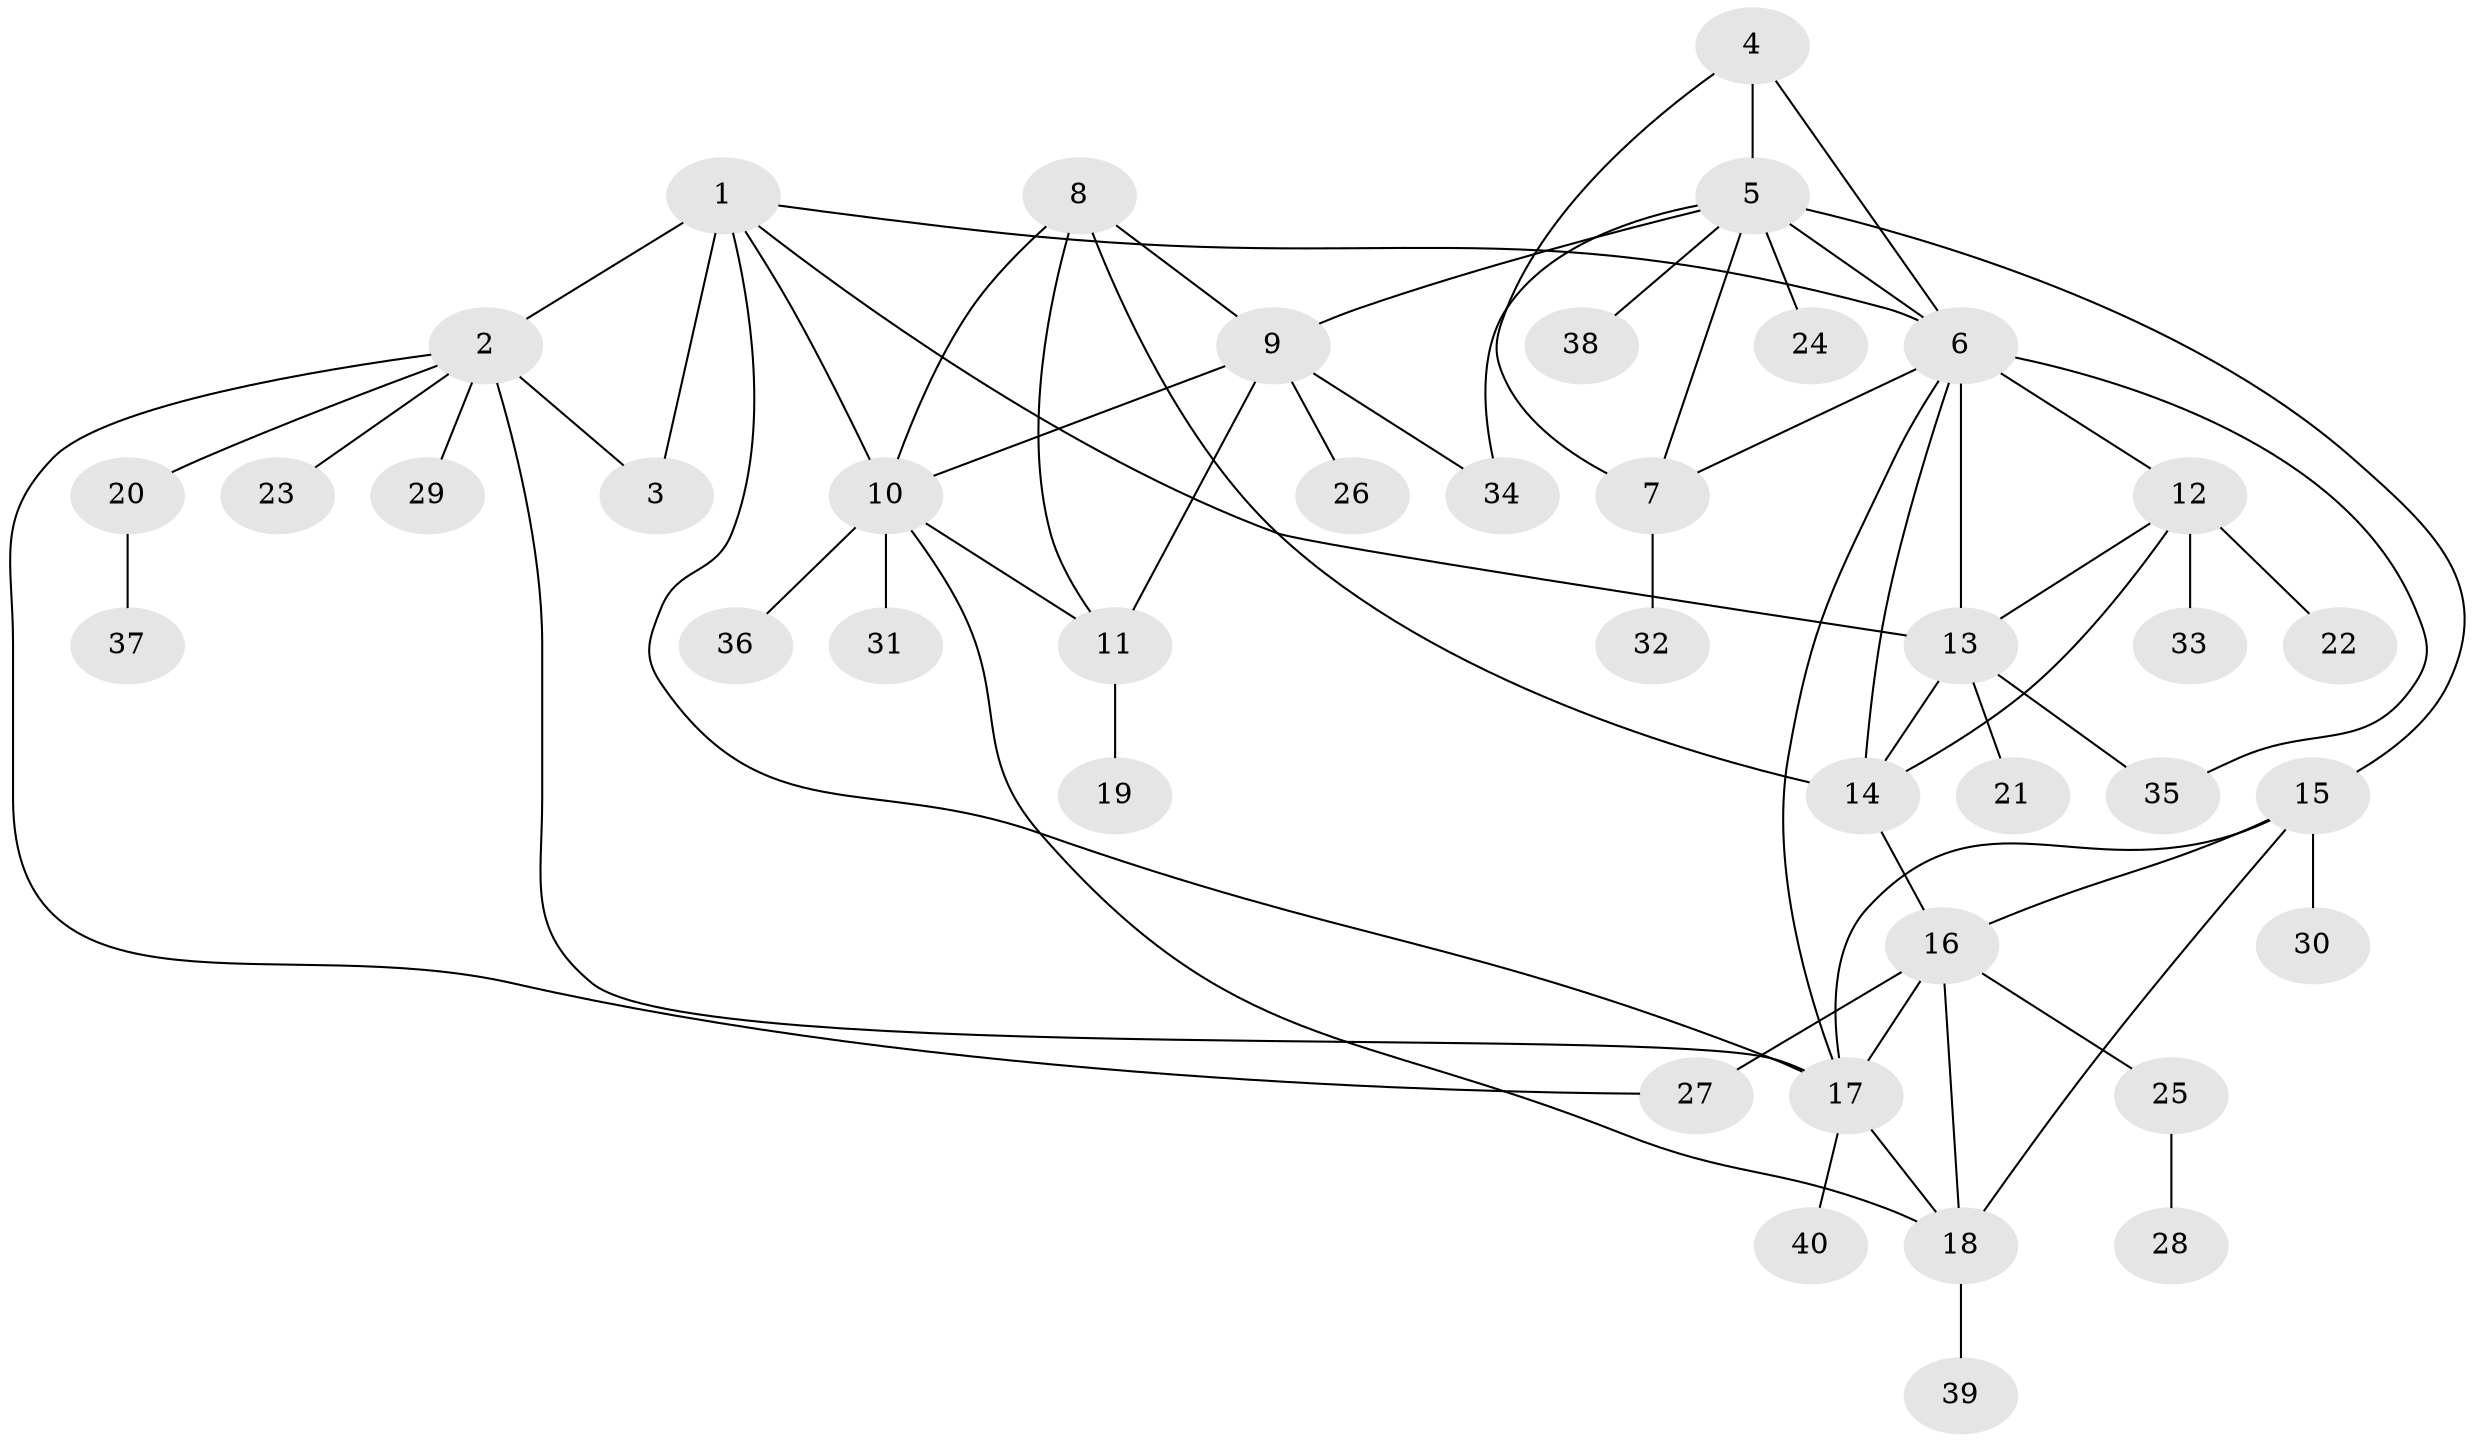 // original degree distribution, {6: 0.0625, 4: 0.0375, 9: 0.0125, 10: 0.0125, 8: 0.0375, 5: 0.0375, 7: 0.0375, 11: 0.0125, 1: 0.5625, 3: 0.0625, 2: 0.125}
// Generated by graph-tools (version 1.1) at 2025/37/03/09/25 02:37:36]
// undirected, 40 vertices, 63 edges
graph export_dot {
graph [start="1"]
  node [color=gray90,style=filled];
  1;
  2;
  3;
  4;
  5;
  6;
  7;
  8;
  9;
  10;
  11;
  12;
  13;
  14;
  15;
  16;
  17;
  18;
  19;
  20;
  21;
  22;
  23;
  24;
  25;
  26;
  27;
  28;
  29;
  30;
  31;
  32;
  33;
  34;
  35;
  36;
  37;
  38;
  39;
  40;
  1 -- 2 [weight=2.0];
  1 -- 3 [weight=2.0];
  1 -- 6 [weight=1.0];
  1 -- 10 [weight=1.0];
  1 -- 13 [weight=1.0];
  1 -- 17 [weight=1.0];
  2 -- 3 [weight=1.0];
  2 -- 17 [weight=1.0];
  2 -- 20 [weight=1.0];
  2 -- 23 [weight=1.0];
  2 -- 27 [weight=1.0];
  2 -- 29 [weight=1.0];
  4 -- 5 [weight=1.0];
  4 -- 6 [weight=1.0];
  4 -- 7 [weight=1.0];
  5 -- 6 [weight=1.0];
  5 -- 7 [weight=1.0];
  5 -- 9 [weight=1.0];
  5 -- 15 [weight=1.0];
  5 -- 24 [weight=2.0];
  5 -- 34 [weight=1.0];
  5 -- 38 [weight=1.0];
  6 -- 7 [weight=1.0];
  6 -- 12 [weight=1.0];
  6 -- 13 [weight=1.0];
  6 -- 14 [weight=1.0];
  6 -- 17 [weight=1.0];
  6 -- 35 [weight=1.0];
  7 -- 32 [weight=1.0];
  8 -- 9 [weight=1.0];
  8 -- 10 [weight=1.0];
  8 -- 11 [weight=1.0];
  8 -- 14 [weight=1.0];
  9 -- 10 [weight=1.0];
  9 -- 11 [weight=1.0];
  9 -- 26 [weight=1.0];
  9 -- 34 [weight=1.0];
  10 -- 11 [weight=1.0];
  10 -- 18 [weight=1.0];
  10 -- 31 [weight=1.0];
  10 -- 36 [weight=1.0];
  11 -- 19 [weight=3.0];
  12 -- 13 [weight=1.0];
  12 -- 14 [weight=1.0];
  12 -- 22 [weight=3.0];
  12 -- 33 [weight=1.0];
  13 -- 14 [weight=1.0];
  13 -- 21 [weight=1.0];
  13 -- 35 [weight=1.0];
  14 -- 16 [weight=1.0];
  15 -- 16 [weight=1.0];
  15 -- 17 [weight=1.0];
  15 -- 18 [weight=1.0];
  15 -- 30 [weight=1.0];
  16 -- 17 [weight=1.0];
  16 -- 18 [weight=1.0];
  16 -- 25 [weight=1.0];
  16 -- 27 [weight=5.0];
  17 -- 18 [weight=1.0];
  17 -- 40 [weight=1.0];
  18 -- 39 [weight=1.0];
  20 -- 37 [weight=1.0];
  25 -- 28 [weight=1.0];
}

